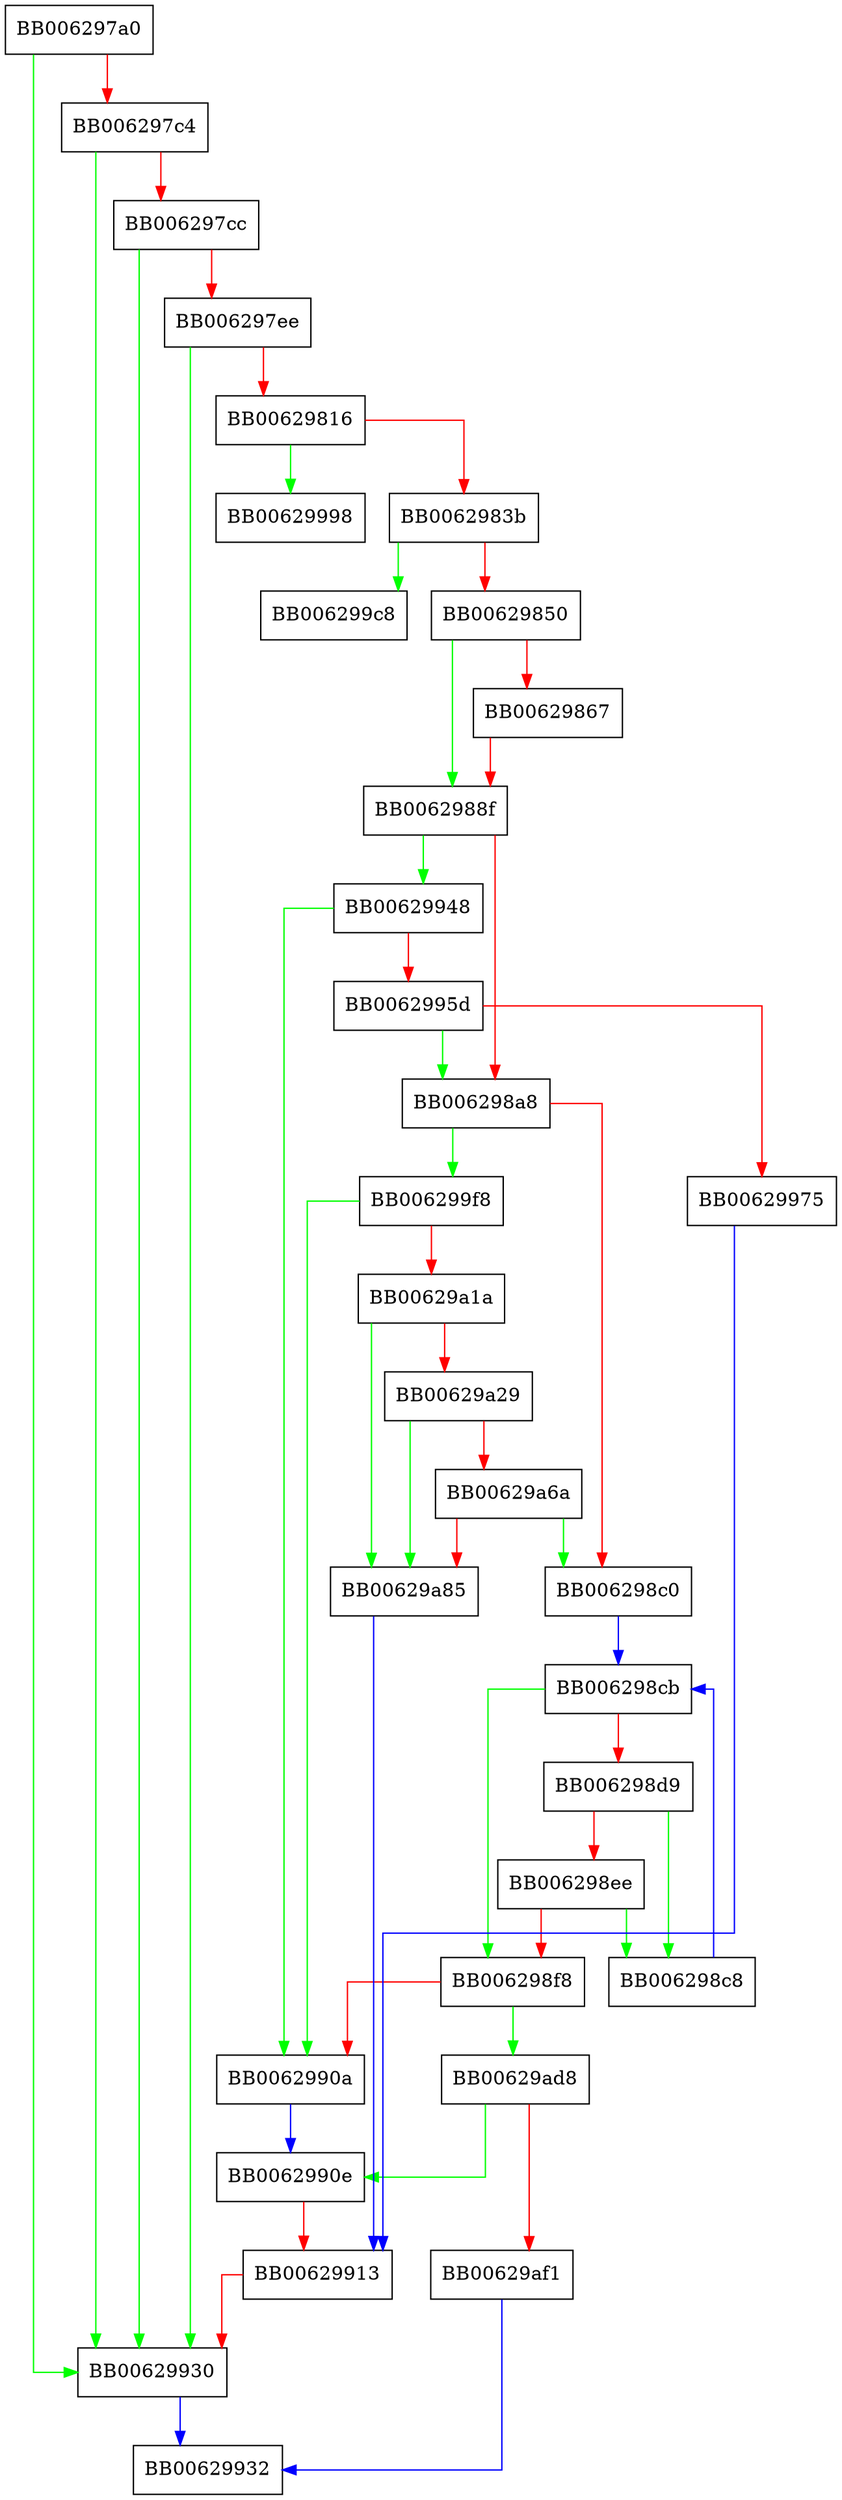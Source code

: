 digraph ossl_method_store_add {
  node [shape="box"];
  graph [splines=ortho];
  BB006297a0 -> BB00629930 [color="green"];
  BB006297a0 -> BB006297c4 [color="red"];
  BB006297c4 -> BB00629930 [color="green"];
  BB006297c4 -> BB006297cc [color="red"];
  BB006297cc -> BB00629930 [color="green"];
  BB006297cc -> BB006297ee [color="red"];
  BB006297ee -> BB00629930 [color="green"];
  BB006297ee -> BB00629816 [color="red"];
  BB00629816 -> BB00629998 [color="green"];
  BB00629816 -> BB0062983b [color="red"];
  BB0062983b -> BB006299c8 [color="green"];
  BB0062983b -> BB00629850 [color="red"];
  BB00629850 -> BB0062988f [color="green"];
  BB00629850 -> BB00629867 [color="red"];
  BB00629867 -> BB0062988f [color="red"];
  BB0062988f -> BB00629948 [color="green"];
  BB0062988f -> BB006298a8 [color="red"];
  BB006298a8 -> BB006299f8 [color="green"];
  BB006298a8 -> BB006298c0 [color="red"];
  BB006298c0 -> BB006298cb [color="blue"];
  BB006298c8 -> BB006298cb [color="blue"];
  BB006298cb -> BB006298f8 [color="green"];
  BB006298cb -> BB006298d9 [color="red"];
  BB006298d9 -> BB006298c8 [color="green"];
  BB006298d9 -> BB006298ee [color="red"];
  BB006298ee -> BB006298c8 [color="green"];
  BB006298ee -> BB006298f8 [color="red"];
  BB006298f8 -> BB00629ad8 [color="green"];
  BB006298f8 -> BB0062990a [color="red"];
  BB0062990a -> BB0062990e [color="blue"];
  BB0062990e -> BB00629913 [color="red"];
  BB00629913 -> BB00629930 [color="red"];
  BB00629930 -> BB00629932 [color="blue"];
  BB00629948 -> BB0062990a [color="green"];
  BB00629948 -> BB0062995d [color="red"];
  BB0062995d -> BB006298a8 [color="green"];
  BB0062995d -> BB00629975 [color="red"];
  BB00629975 -> BB00629913 [color="blue"];
  BB006299f8 -> BB0062990a [color="green"];
  BB006299f8 -> BB00629a1a [color="red"];
  BB00629a1a -> BB00629a85 [color="green"];
  BB00629a1a -> BB00629a29 [color="red"];
  BB00629a29 -> BB00629a85 [color="green"];
  BB00629a29 -> BB00629a6a [color="red"];
  BB00629a6a -> BB006298c0 [color="green"];
  BB00629a6a -> BB00629a85 [color="red"];
  BB00629a85 -> BB00629913 [color="blue"];
  BB00629ad8 -> BB0062990e [color="green"];
  BB00629ad8 -> BB00629af1 [color="red"];
  BB00629af1 -> BB00629932 [color="blue"];
}